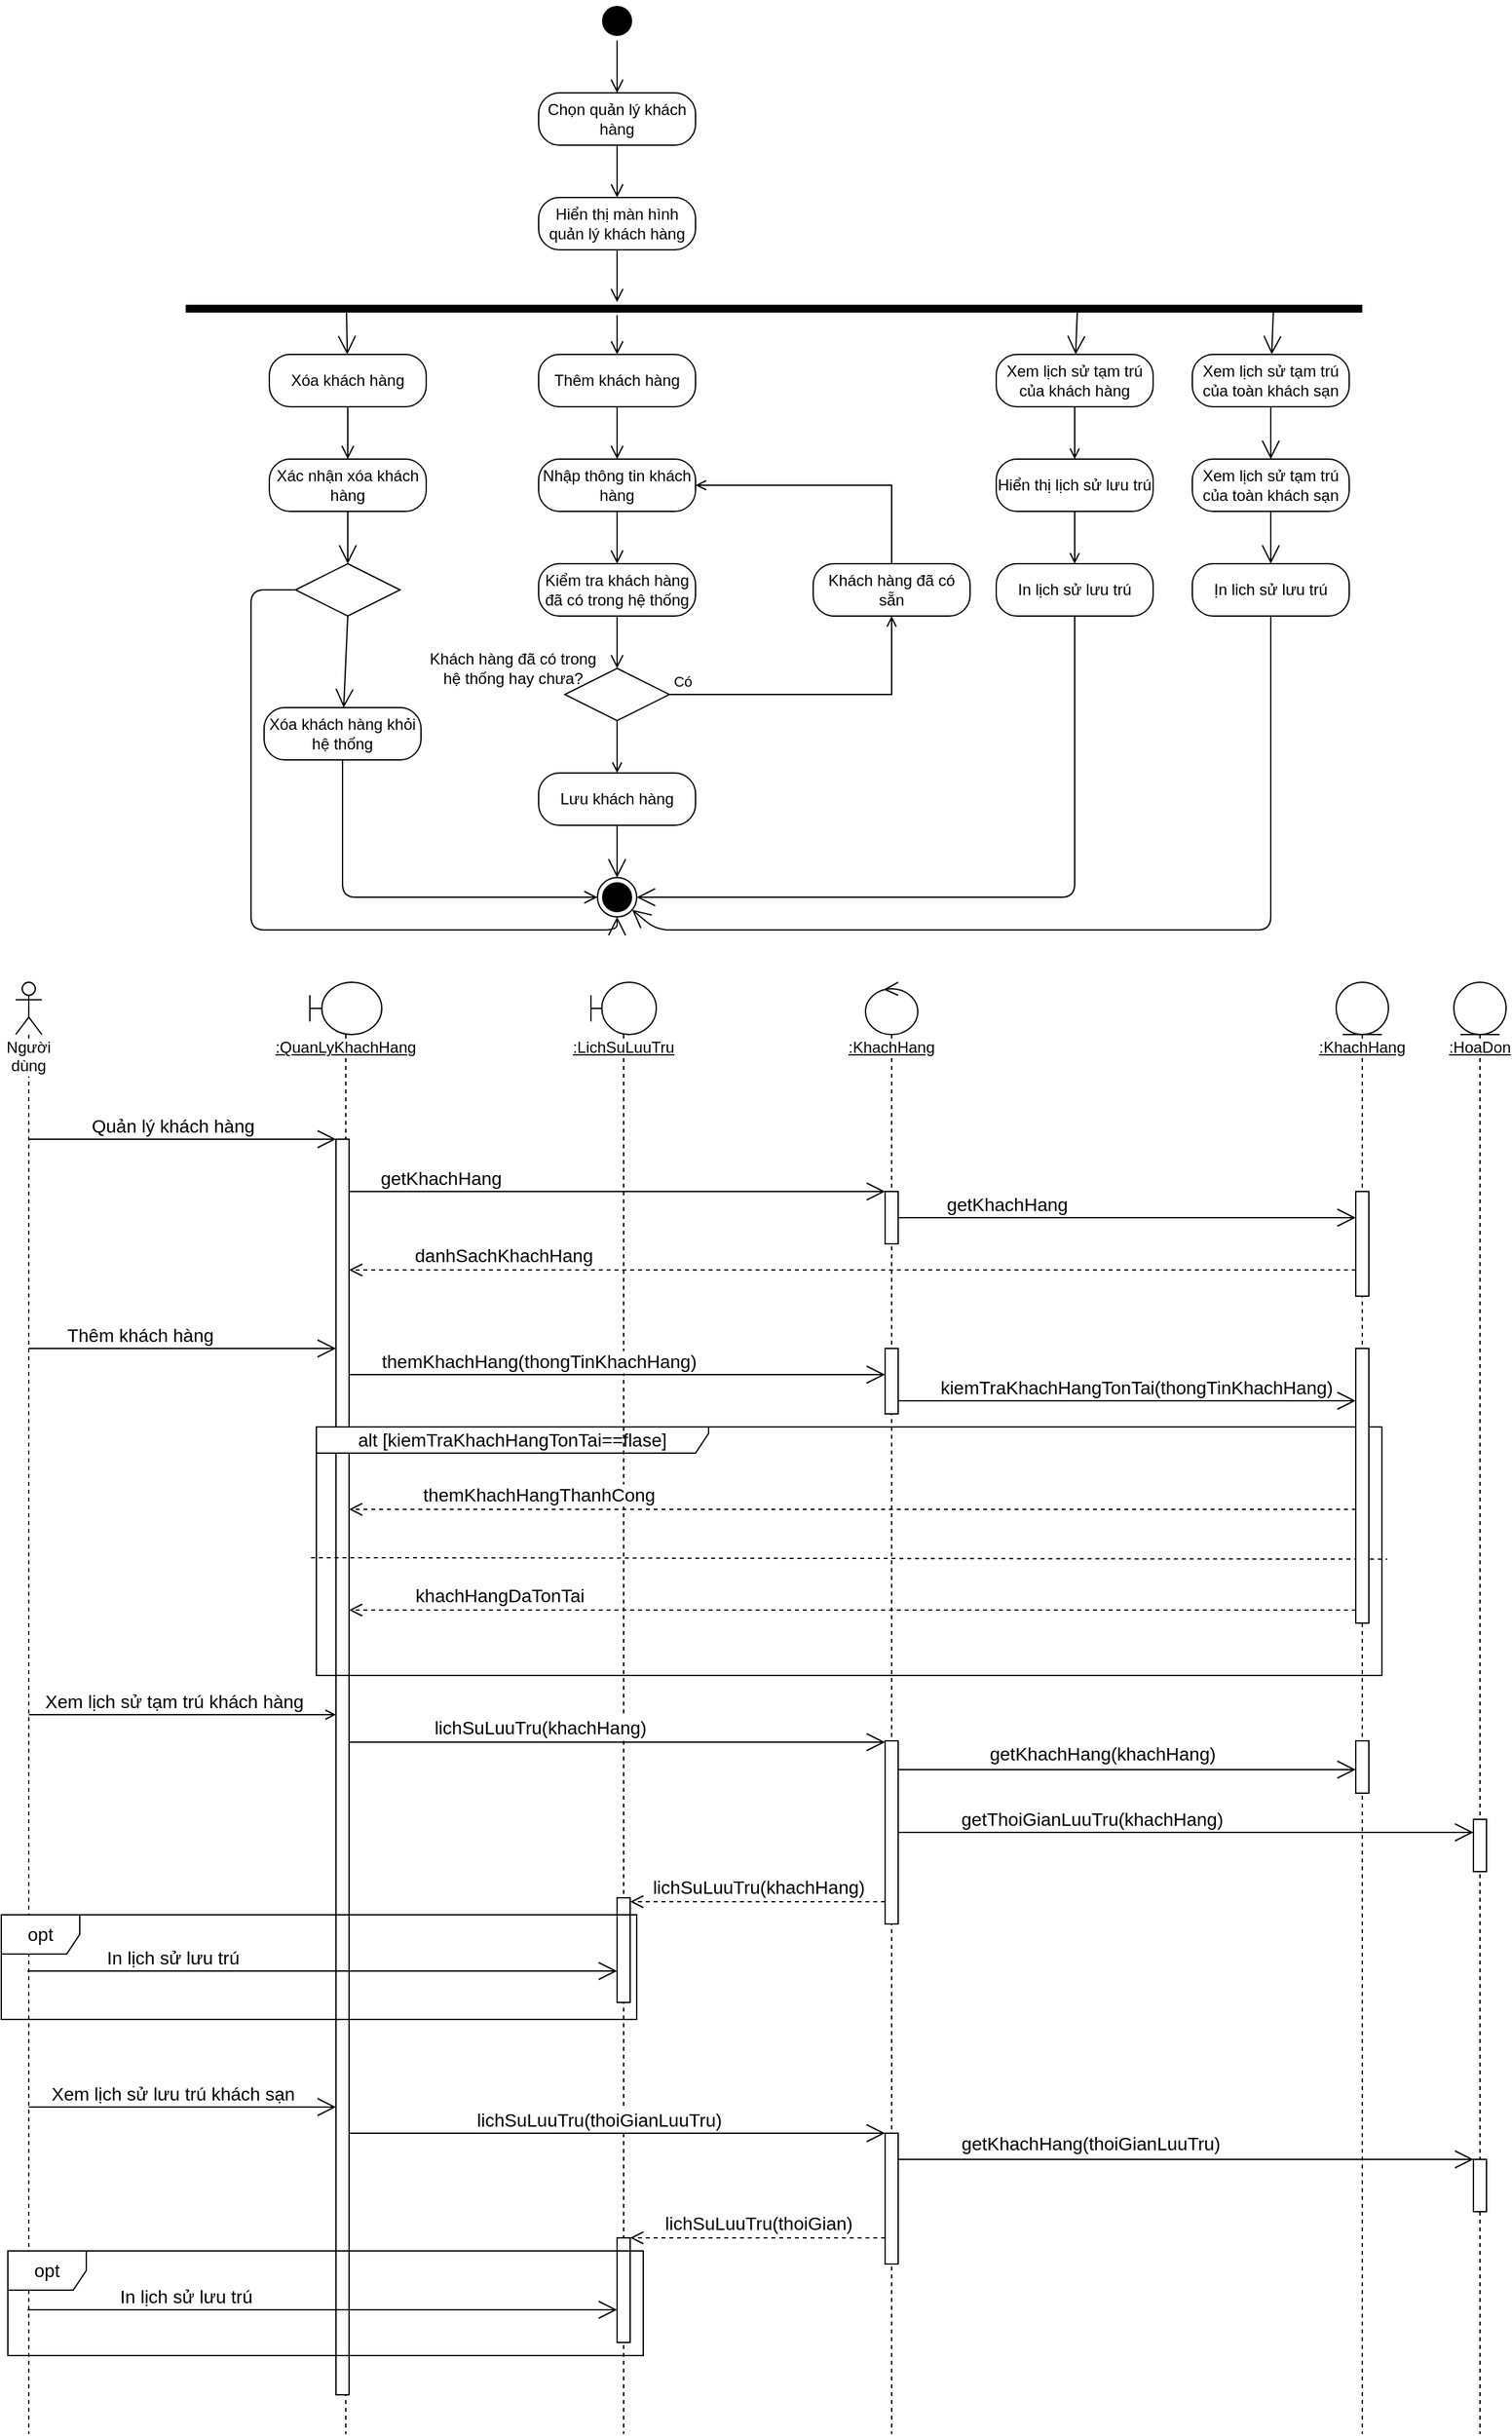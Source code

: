 <mxfile version="13.9.9" type="device"><diagram id="8TcdJ06bL4BQySNWVRu1" name="Page-1"><mxGraphModel dx="2173" dy="1994" grid="1" gridSize="10" guides="1" tooltips="1" connect="1" arrows="1" fold="1" page="1" pageScale="1" pageWidth="850" pageHeight="1100" math="0" shadow="0"><root><mxCell id="0"/><mxCell id="1" parent="0"/><mxCell id="poIl2KHi6eJKHSj6FBA4-1" value="Chọn quản lý khách hàng" style="rounded=1;whiteSpace=wrap;html=1;arcSize=40;fontColor=#000000;fillColor=#FFFFFF;" parent="1" vertex="1"><mxGeometry x="390" y="40" width="120" height="40" as="geometry"/></mxCell><mxCell id="poIl2KHi6eJKHSj6FBA4-2" value="" style="edgeStyle=orthogonalEdgeStyle;html=1;verticalAlign=bottom;endArrow=open;endSize=8;" parent="1" source="poIl2KHi6eJKHSj6FBA4-1" target="poIl2KHi6eJKHSj6FBA4-3" edge="1"><mxGeometry relative="1" as="geometry"><mxPoint x="450" y="140" as="targetPoint"/></mxGeometry></mxCell><mxCell id="poIl2KHi6eJKHSj6FBA4-3" value="Hiển thị màn hình quản lý khách hàng" style="rounded=1;whiteSpace=wrap;html=1;arcSize=40;fontColor=#000000;fillColor=#FFFFFF;" parent="1" vertex="1"><mxGeometry x="390" y="120" width="120" height="40" as="geometry"/></mxCell><mxCell id="poIl2KHi6eJKHSj6FBA4-4" value="" style="edgeStyle=orthogonalEdgeStyle;html=1;verticalAlign=bottom;endArrow=open;endSize=8;" parent="1" source="poIl2KHi6eJKHSj6FBA4-3" target="poIl2KHi6eJKHSj6FBA4-9" edge="1"><mxGeometry relative="1" as="geometry"><mxPoint x="450" y="210" as="targetPoint"/><Array as="points"><mxPoint x="450" y="190"/><mxPoint x="450" y="190"/></Array></mxGeometry></mxCell><mxCell id="poIl2KHi6eJKHSj6FBA4-5" value="Nhập thông tin khách hàng" style="rounded=1;whiteSpace=wrap;html=1;arcSize=40;fontColor=#000000;fillColor=#FFFFFF;" parent="1" vertex="1"><mxGeometry x="390" y="320" width="120" height="40" as="geometry"/></mxCell><mxCell id="poIl2KHi6eJKHSj6FBA4-6" value="" style="edgeStyle=orthogonalEdgeStyle;html=1;verticalAlign=bottom;endArrow=open;endSize=8;" parent="1" source="poIl2KHi6eJKHSj6FBA4-5" target="poIl2KHi6eJKHSj6FBA4-7" edge="1"><mxGeometry relative="1" as="geometry"><mxPoint x="450" y="460" as="targetPoint"/></mxGeometry></mxCell><mxCell id="poIl2KHi6eJKHSj6FBA4-7" value="Kiểm tra khách hàng đã có trong hệ thống" style="rounded=1;whiteSpace=wrap;html=1;arcSize=40;fontColor=#000000;fillColor=#FFFFFF;" parent="1" vertex="1"><mxGeometry x="390" y="400" width="120" height="40" as="geometry"/></mxCell><mxCell id="poIl2KHi6eJKHSj6FBA4-8" value="" style="edgeStyle=orthogonalEdgeStyle;html=1;verticalAlign=bottom;endArrow=open;endSize=8;entryX=0.5;entryY=0;entryDx=0;entryDy=0;" parent="1" source="poIl2KHi6eJKHSj6FBA4-7" target="poIl2KHi6eJKHSj6FBA4-15" edge="1"><mxGeometry relative="1" as="geometry"><mxPoint x="450" y="500" as="targetPoint"/></mxGeometry></mxCell><mxCell id="poIl2KHi6eJKHSj6FBA4-9" value="" style="shape=line;html=1;strokeWidth=6;" parent="1" vertex="1"><mxGeometry x="120" y="200" width="900" height="10" as="geometry"/></mxCell><mxCell id="poIl2KHi6eJKHSj6FBA4-10" value="" style="edgeStyle=orthogonalEdgeStyle;html=1;verticalAlign=bottom;endArrow=open;endSize=8;" parent="1" source="poIl2KHi6eJKHSj6FBA4-9" edge="1"><mxGeometry relative="1" as="geometry"><mxPoint x="450" y="240" as="targetPoint"/><Array as="points"><mxPoint x="450" y="210"/><mxPoint x="450" y="210"/></Array></mxGeometry></mxCell><mxCell id="poIl2KHi6eJKHSj6FBA4-13" value="Thêm khách hàng" style="rounded=1;whiteSpace=wrap;html=1;arcSize=40;fontColor=#000000;fillColor=#FFFFFF;" parent="1" vertex="1"><mxGeometry x="390" y="240" width="120" height="40" as="geometry"/></mxCell><mxCell id="poIl2KHi6eJKHSj6FBA4-14" value="" style="edgeStyle=orthogonalEdgeStyle;html=1;verticalAlign=bottom;endArrow=open;endSize=8;" parent="1" source="poIl2KHi6eJKHSj6FBA4-13" target="poIl2KHi6eJKHSj6FBA4-5" edge="1"><mxGeometry relative="1" as="geometry"><mxPoint x="450" y="340" as="targetPoint"/></mxGeometry></mxCell><mxCell id="poIl2KHi6eJKHSj6FBA4-17" style="edgeStyle=orthogonalEdgeStyle;rounded=0;orthogonalLoop=1;jettySize=auto;html=1;entryX=0.5;entryY=1;entryDx=0;entryDy=0;endArrow=open;endFill=0;" parent="1" source="poIl2KHi6eJKHSj6FBA4-15" target="poIl2KHi6eJKHSj6FBA4-18" edge="1"><mxGeometry relative="1" as="geometry"><mxPoint x="710" y="420" as="targetPoint"/><Array as="points"><mxPoint x="660" y="500"/></Array></mxGeometry></mxCell><mxCell id="poIl2KHi6eJKHSj6FBA4-22" value="Có" style="edgeLabel;html=1;align=center;verticalAlign=middle;resizable=0;points=[];rotation=0;" parent="poIl2KHi6eJKHSj6FBA4-17" vertex="1" connectable="0"><mxGeometry x="-0.765" y="-3" relative="1" as="geometry"><mxPoint x="-17" y="-13" as="offset"/></mxGeometry></mxCell><mxCell id="poIl2KHi6eJKHSj6FBA4-15" value="" style="rhombus;whiteSpace=wrap;html=1;" parent="1" vertex="1"><mxGeometry x="410" y="480" width="80" height="40" as="geometry"/></mxCell><mxCell id="poIl2KHi6eJKHSj6FBA4-16" value="Khách hàng đã có trong&lt;br&gt;hệ thống hay chưa?" style="text;html=1;align=center;verticalAlign=middle;resizable=0;points=[];autosize=1;" parent="1" vertex="1"><mxGeometry x="300" y="465" width="140" height="30" as="geometry"/></mxCell><mxCell id="poIl2KHi6eJKHSj6FBA4-19" style="edgeStyle=orthogonalEdgeStyle;rounded=0;orthogonalLoop=1;jettySize=auto;html=1;entryX=1;entryY=0.5;entryDx=0;entryDy=0;endArrow=open;endFill=0;" parent="1" source="poIl2KHi6eJKHSj6FBA4-18" target="poIl2KHi6eJKHSj6FBA4-5" edge="1"><mxGeometry relative="1" as="geometry"><Array as="points"><mxPoint x="660" y="340"/></Array></mxGeometry></mxCell><mxCell id="poIl2KHi6eJKHSj6FBA4-18" value="Khách hàng đã có sẵn" style="rounded=1;whiteSpace=wrap;html=1;arcSize=40;fontColor=#000000;fillColor=#FFFFFF;" parent="1" vertex="1"><mxGeometry x="600" y="400" width="120" height="40" as="geometry"/></mxCell><mxCell id="poIl2KHi6eJKHSj6FBA4-20" style="edgeStyle=orthogonalEdgeStyle;rounded=0;orthogonalLoop=1;jettySize=auto;html=1;exitX=0.5;exitY=1;exitDx=0;exitDy=0;" parent="1" source="poIl2KHi6eJKHSj6FBA4-18" target="poIl2KHi6eJKHSj6FBA4-18" edge="1"><mxGeometry relative="1" as="geometry"/></mxCell><mxCell id="poIl2KHi6eJKHSj6FBA4-21" value="Lưu khách hàng" style="rounded=1;whiteSpace=wrap;html=1;arcSize=40;fontColor=#000000;fillColor=#FFFFFF;" parent="1" vertex="1"><mxGeometry x="390" y="560" width="120" height="40" as="geometry"/></mxCell><mxCell id="poIl2KHi6eJKHSj6FBA4-23" value="" style="endArrow=open;html=1;exitX=0.5;exitY=1;exitDx=0;exitDy=0;entryX=0.5;entryY=0;entryDx=0;entryDy=0;endFill=0;" parent="1" source="poIl2KHi6eJKHSj6FBA4-15" target="poIl2KHi6eJKHSj6FBA4-21" edge="1"><mxGeometry width="50" height="50" relative="1" as="geometry"><mxPoint x="760" y="610" as="sourcePoint"/><mxPoint x="810" y="560" as="targetPoint"/></mxGeometry></mxCell><mxCell id="poIl2KHi6eJKHSj6FBA4-24" value="" style="ellipse;html=1;shape=endState;fillColor=#000000;" parent="1" vertex="1"><mxGeometry x="435" y="640" width="30" height="30" as="geometry"/></mxCell><mxCell id="poIl2KHi6eJKHSj6FBA4-25" value="" style="endArrow=open;endFill=1;endSize=12;html=1;exitX=0.5;exitY=1;exitDx=0;exitDy=0;" parent="1" source="poIl2KHi6eJKHSj6FBA4-21" target="poIl2KHi6eJKHSj6FBA4-24" edge="1"><mxGeometry width="160" relative="1" as="geometry"><mxPoint x="550" y="710" as="sourcePoint"/><mxPoint x="710" y="710" as="targetPoint"/></mxGeometry></mxCell><mxCell id="poIl2KHi6eJKHSj6FBA4-26" value="Xóa khách hàng" style="rounded=1;whiteSpace=wrap;html=1;arcSize=40;fontColor=#000000;fillColor=#FFFFFF;" parent="1" vertex="1"><mxGeometry x="184" y="240" width="120" height="40" as="geometry"/></mxCell><mxCell id="poIl2KHi6eJKHSj6FBA4-27" value="" style="edgeStyle=orthogonalEdgeStyle;html=1;verticalAlign=bottom;endArrow=open;endSize=8;" parent="1" source="poIl2KHi6eJKHSj6FBA4-26" edge="1"><mxGeometry relative="1" as="geometry"><mxPoint x="244" y="320" as="targetPoint"/></mxGeometry></mxCell><mxCell id="poIl2KHi6eJKHSj6FBA4-28" value="" style="endArrow=open;endFill=1;endSize=12;html=1;" parent="1" target="poIl2KHi6eJKHSj6FBA4-26" edge="1"><mxGeometry width="160" relative="1" as="geometry"><mxPoint x="243" y="206" as="sourcePoint"/><mxPoint x="330" y="450" as="targetPoint"/></mxGeometry></mxCell><mxCell id="poIl2KHi6eJKHSj6FBA4-29" value="Xác nhận xóa khách hàng" style="rounded=1;whiteSpace=wrap;html=1;arcSize=40;fontColor=#000000;fillColor=#FFFFFF;" parent="1" vertex="1"><mxGeometry x="184" y="320" width="120" height="40" as="geometry"/></mxCell><mxCell id="poIl2KHi6eJKHSj6FBA4-30" value="" style="endArrow=open;endFill=1;endSize=12;html=1;exitX=0.5;exitY=1;exitDx=0;exitDy=0;entryX=0.5;entryY=0;entryDx=0;entryDy=0;" parent="1" source="poIl2KHi6eJKHSj6FBA4-29" target="poIl2KHi6eJKHSj6FBA4-31" edge="1"><mxGeometry width="160" relative="1" as="geometry"><mxPoint x="210" y="500" as="sourcePoint"/><mxPoint x="244" y="400" as="targetPoint"/></mxGeometry></mxCell><mxCell id="poIl2KHi6eJKHSj6FBA4-31" value="" style="rhombus;whiteSpace=wrap;html=1;" parent="1" vertex="1"><mxGeometry x="204" y="400" width="80" height="40" as="geometry"/></mxCell><mxCell id="poIl2KHi6eJKHSj6FBA4-32" value="" style="endArrow=open;endFill=1;endSize=12;html=1;exitX=0;exitY=0.5;exitDx=0;exitDy=0;entryX=0.5;entryY=1;entryDx=0;entryDy=0;" parent="1" source="poIl2KHi6eJKHSj6FBA4-31" target="poIl2KHi6eJKHSj6FBA4-24" edge="1"><mxGeometry width="160" relative="1" as="geometry"><mxPoint x="80" y="520" as="sourcePoint"/><mxPoint x="50" y="540" as="targetPoint"/><Array as="points"><mxPoint x="170" y="420"/><mxPoint x="170" y="680"/><mxPoint x="450" y="680"/></Array></mxGeometry></mxCell><mxCell id="poIl2KHi6eJKHSj6FBA4-33" value="Xóa khách hàng khỏi hệ thống" style="rounded=1;whiteSpace=wrap;html=1;arcSize=40;fontColor=#000000;fillColor=#FFFFFF;" parent="1" vertex="1"><mxGeometry x="180" y="510" width="120" height="40" as="geometry"/></mxCell><mxCell id="poIl2KHi6eJKHSj6FBA4-34" value="" style="edgeStyle=orthogonalEdgeStyle;html=1;verticalAlign=bottom;endArrow=open;endSize=8;" parent="1" source="poIl2KHi6eJKHSj6FBA4-33" target="poIl2KHi6eJKHSj6FBA4-24" edge="1"><mxGeometry relative="1" as="geometry"><mxPoint x="170" y="610" as="targetPoint"/><Array as="points"><mxPoint x="240" y="655"/></Array></mxGeometry></mxCell><mxCell id="poIl2KHi6eJKHSj6FBA4-35" value="" style="endArrow=open;endFill=1;endSize=12;html=1;exitX=0.5;exitY=1;exitDx=0;exitDy=0;" parent="1" source="poIl2KHi6eJKHSj6FBA4-31" target="poIl2KHi6eJKHSj6FBA4-33" edge="1"><mxGeometry width="160" relative="1" as="geometry"><mxPoint x="320" y="460" as="sourcePoint"/><mxPoint x="480" y="460" as="targetPoint"/></mxGeometry></mxCell><mxCell id="poIl2KHi6eJKHSj6FBA4-36" value="" style="endArrow=open;endFill=1;endSize=12;html=1;" parent="1" target="poIl2KHi6eJKHSj6FBA4-37" edge="1"><mxGeometry width="160" relative="1" as="geometry"><mxPoint x="802" y="207" as="sourcePoint"/><mxPoint x="817" y="240" as="targetPoint"/></mxGeometry></mxCell><mxCell id="poIl2KHi6eJKHSj6FBA4-39" style="edgeStyle=orthogonalEdgeStyle;rounded=0;orthogonalLoop=1;jettySize=auto;html=1;exitX=0.5;exitY=1;exitDx=0;exitDy=0;endArrow=open;endFill=0;" parent="1" source="poIl2KHi6eJKHSj6FBA4-37" target="poIl2KHi6eJKHSj6FBA4-38" edge="1"><mxGeometry relative="1" as="geometry"><mxPoint x="800" y="322.5" as="targetPoint"/></mxGeometry></mxCell><mxCell id="poIl2KHi6eJKHSj6FBA4-37" value="Xem lịch sử tạm trú của khách hàng" style="rounded=1;whiteSpace=wrap;html=1;arcSize=40;fontColor=#000000;fillColor=#FFFFFF;" parent="1" vertex="1"><mxGeometry x="740" y="240" width="120" height="40" as="geometry"/></mxCell><mxCell id="poIl2KHi6eJKHSj6FBA4-43" style="edgeStyle=orthogonalEdgeStyle;rounded=0;orthogonalLoop=1;jettySize=auto;html=1;endArrow=open;endFill=0;" parent="1" source="poIl2KHi6eJKHSj6FBA4-38" target="poIl2KHi6eJKHSj6FBA4-41" edge="1"><mxGeometry relative="1" as="geometry"/></mxCell><mxCell id="poIl2KHi6eJKHSj6FBA4-38" value="Hiển thị lịch sử lưu trú" style="rounded=1;whiteSpace=wrap;html=1;arcSize=40;fontColor=#000000;fillColor=#FFFFFF;" parent="1" vertex="1"><mxGeometry x="740" y="320" width="120" height="40" as="geometry"/></mxCell><mxCell id="poIl2KHi6eJKHSj6FBA4-41" value="In lịch sử lưu trú" style="rounded=1;whiteSpace=wrap;html=1;arcSize=40;fontColor=#000000;fillColor=#FFFFFF;" parent="1" vertex="1"><mxGeometry x="740" y="400" width="120" height="40" as="geometry"/></mxCell><mxCell id="poIl2KHi6eJKHSj6FBA4-44" value="" style="endArrow=open;endFill=1;endSize=12;html=1;exitX=0.5;exitY=1;exitDx=0;exitDy=0;" parent="1" source="poIl2KHi6eJKHSj6FBA4-41" target="poIl2KHi6eJKHSj6FBA4-24" edge="1"><mxGeometry width="160" relative="1" as="geometry"><mxPoint x="840" y="550" as="sourcePoint"/><mxPoint x="1000" y="550" as="targetPoint"/><Array as="points"><mxPoint x="800" y="655"/></Array></mxGeometry></mxCell><mxCell id="poIl2KHi6eJKHSj6FBA4-45" value="Xem lịch sử tạm trú của toàn khách sạn" style="rounded=1;whiteSpace=wrap;html=1;arcSize=40;fontColor=#000000;fillColor=#FFFFFF;" parent="1" vertex="1"><mxGeometry x="890" y="240" width="120" height="40" as="geometry"/></mxCell><mxCell id="poIl2KHi6eJKHSj6FBA4-46" value="" style="endArrow=open;endFill=1;endSize=12;html=1;" parent="1" target="poIl2KHi6eJKHSj6FBA4-45" edge="1"><mxGeometry width="160" relative="1" as="geometry"><mxPoint x="952" y="206" as="sourcePoint"/><mxPoint x="1090" y="410" as="targetPoint"/></mxGeometry></mxCell><mxCell id="poIl2KHi6eJKHSj6FBA4-47" value="Xem lịch sử tạm trú của toàn khách sạn" style="rounded=1;whiteSpace=wrap;html=1;arcSize=40;fontColor=#000000;fillColor=#FFFFFF;" parent="1" vertex="1"><mxGeometry x="890" y="320" width="120" height="40" as="geometry"/></mxCell><mxCell id="poIl2KHi6eJKHSj6FBA4-48" value="" style="endArrow=open;endFill=1;endSize=12;html=1;" parent="1" source="poIl2KHi6eJKHSj6FBA4-45" target="poIl2KHi6eJKHSj6FBA4-47" edge="1"><mxGeometry width="160" relative="1" as="geometry"><mxPoint x="910" y="440" as="sourcePoint"/><mxPoint x="1070" y="440" as="targetPoint"/></mxGeometry></mxCell><mxCell id="poIl2KHi6eJKHSj6FBA4-49" value="" style="endArrow=open;endFill=1;endSize=12;html=1;" parent="1" source="poIl2KHi6eJKHSj6FBA4-47" target="poIl2KHi6eJKHSj6FBA4-50" edge="1"><mxGeometry width="160" relative="1" as="geometry"><mxPoint x="970" y="510" as="sourcePoint"/><mxPoint x="950" y="400" as="targetPoint"/></mxGeometry></mxCell><mxCell id="poIl2KHi6eJKHSj6FBA4-50" value="Ịn lich sử lưu trú" style="rounded=1;whiteSpace=wrap;html=1;arcSize=40;fontColor=#000000;fillColor=#FFFFFF;" parent="1" vertex="1"><mxGeometry x="890" y="400" width="120" height="40" as="geometry"/></mxCell><mxCell id="poIl2KHi6eJKHSj6FBA4-51" value="" style="endArrow=open;endFill=1;endSize=12;html=1;" parent="1" source="poIl2KHi6eJKHSj6FBA4-50" target="poIl2KHi6eJKHSj6FBA4-24" edge="1"><mxGeometry width="160" relative="1" as="geometry"><mxPoint x="960" y="580" as="sourcePoint"/><mxPoint x="1120" y="580" as="targetPoint"/><Array as="points"><mxPoint x="950" y="680"/><mxPoint x="480" y="680"/></Array></mxGeometry></mxCell><mxCell id="poIl2KHi6eJKHSj6FBA4-56" value="" style="ellipse;html=1;shape=startState;fillColor=#000000;" parent="1" vertex="1"><mxGeometry x="435" y="-30" width="30" height="30" as="geometry"/></mxCell><mxCell id="poIl2KHi6eJKHSj6FBA4-57" value="" style="edgeStyle=orthogonalEdgeStyle;html=1;verticalAlign=bottom;endArrow=open;endSize=8;" parent="1" source="poIl2KHi6eJKHSj6FBA4-56" target="poIl2KHi6eJKHSj6FBA4-1" edge="1"><mxGeometry relative="1" as="geometry"><mxPoint x="455" y="20" as="targetPoint"/></mxGeometry></mxCell><mxCell id="poIl2KHi6eJKHSj6FBA4-58" value="Người dùng" style="shape=umlLifeline;participant=umlActor;perimeter=lifelinePerimeter;whiteSpace=wrap;html=1;container=1;collapsible=0;recursiveResize=0;verticalAlign=top;spacingTop=36;outlineConnect=0;strokeColor=#000000;fillColor=#FFFFFF;labelBackgroundColor=#ffffff;size=40;" parent="1" vertex="1"><mxGeometry x="-10" y="720" width="20" height="1110" as="geometry"/></mxCell><mxCell id="poIl2KHi6eJKHSj6FBA4-59" value=":QuanLyKhachHang" style="shape=umlLifeline;participant=umlBoundary;perimeter=lifelinePerimeter;whiteSpace=wrap;html=1;container=1;collapsible=0;recursiveResize=0;verticalAlign=top;spacingTop=36;outlineConnect=0;labelBackgroundColor=#ffffff;strokeColor=#000000;fillColor=#FFFFFF;fontStyle=4" parent="1" vertex="1"><mxGeometry x="215" y="720" width="55" height="1110" as="geometry"/></mxCell><mxCell id="poIl2KHi6eJKHSj6FBA4-65" value="" style="html=1;points=[];perimeter=orthogonalPerimeter;labelBackgroundColor=#ffffff;strokeColor=#000000;fillColor=#FFFFFF;" parent="poIl2KHi6eJKHSj6FBA4-59" vertex="1"><mxGeometry x="20" y="120" width="10" height="960" as="geometry"/></mxCell><mxCell id="poIl2KHi6eJKHSj6FBA4-84" value="alt [kiemTraKhachHangTonTai==flase]" style="shape=umlFrame;whiteSpace=wrap;html=1;labelBackgroundColor=#ffffff;strokeColor=#000000;fillColor=#FFFFFF;fontSize=14;width=300;height=20;" parent="poIl2KHi6eJKHSj6FBA4-59" vertex="1"><mxGeometry x="5" y="340" width="815" height="190" as="geometry"/></mxCell><mxCell id="poIl2KHi6eJKHSj6FBA4-85" value="" style="endArrow=none;dashed=1;html=1;strokeColor=#000000;fontSize=14;exitX=-0.005;exitY=0.526;exitDx=0;exitDy=0;exitPerimeter=0;entryX=1.005;entryY=0.532;entryDx=0;entryDy=0;entryPerimeter=0;" parent="poIl2KHi6eJKHSj6FBA4-59" source="poIl2KHi6eJKHSj6FBA4-84" target="poIl2KHi6eJKHSj6FBA4-84" edge="1"><mxGeometry width="50" height="50" relative="1" as="geometry"><mxPoint x="-35" y="670" as="sourcePoint"/><mxPoint x="15" y="620" as="targetPoint"/></mxGeometry></mxCell><mxCell id="poIl2KHi6eJKHSj6FBA4-60" value=":LichSuLuuTru" style="shape=umlLifeline;participant=umlBoundary;perimeter=lifelinePerimeter;whiteSpace=wrap;html=1;container=1;collapsible=0;recursiveResize=0;verticalAlign=top;spacingTop=36;outlineConnect=0;labelBackgroundColor=#ffffff;strokeColor=#000000;fillColor=#FFFFFF;fontStyle=4" parent="1" vertex="1"><mxGeometry x="430" y="720" width="50" height="1110" as="geometry"/></mxCell><mxCell id="poIl2KHi6eJKHSj6FBA4-64" value="" style="html=1;points=[];perimeter=orthogonalPerimeter;labelBackgroundColor=#ffffff;strokeColor=#000000;fillColor=#FFFFFF;" parent="poIl2KHi6eJKHSj6FBA4-60" vertex="1"><mxGeometry x="20" y="700" width="10" height="80" as="geometry"/></mxCell><mxCell id="poIl2KHi6eJKHSj6FBA4-100" value="" style="html=1;points=[];perimeter=orthogonalPerimeter;labelBackgroundColor=#ffffff;strokeColor=#000000;fillColor=#FFFFFF;fontSize=14;" parent="poIl2KHi6eJKHSj6FBA4-60" vertex="1"><mxGeometry x="20" y="960" width="10" height="80" as="geometry"/></mxCell><mxCell id="poIl2KHi6eJKHSj6FBA4-105" value="" style="endArrow=open;endFill=1;endSize=12;html=1;strokeColor=#000000;fontSize=14;" parent="poIl2KHi6eJKHSj6FBA4-60" target="poIl2KHi6eJKHSj6FBA4-107" edge="1"><mxGeometry width="160" relative="1" as="geometry"><mxPoint x="-185" y="880" as="sourcePoint"/><mxPoint x="200" y="880" as="targetPoint"/></mxGeometry></mxCell><mxCell id="poIl2KHi6eJKHSj6FBA4-106" value="lichSuLuuTru(thoiGianLuuTru)" style="edgeLabel;html=1;align=center;verticalAlign=middle;resizable=0;points=[];fontSize=14;" parent="poIl2KHi6eJKHSj6FBA4-105" vertex="1" connectable="0"><mxGeometry x="-0.144" y="-4" relative="1" as="geometry"><mxPoint x="15" y="-14" as="offset"/></mxGeometry></mxCell><mxCell id="poIl2KHi6eJKHSj6FBA4-61" value="&lt;u&gt;:KhachHang&lt;/u&gt;" style="shape=umlLifeline;participant=umlControl;perimeter=lifelinePerimeter;whiteSpace=wrap;html=1;container=1;collapsible=0;recursiveResize=0;verticalAlign=top;spacingTop=36;outlineConnect=0;labelBackgroundColor=#ffffff;strokeColor=#000000;fillColor=#FFFFFF;" parent="1" vertex="1"><mxGeometry x="640" y="720" width="40" height="1110" as="geometry"/></mxCell><mxCell id="poIl2KHi6eJKHSj6FBA4-68" value="" style="html=1;points=[];perimeter=orthogonalPerimeter;labelBackgroundColor=#ffffff;strokeColor=#000000;fillColor=#FFFFFF;" parent="poIl2KHi6eJKHSj6FBA4-61" vertex="1"><mxGeometry x="15" y="160" width="10" height="40" as="geometry"/></mxCell><mxCell id="poIl2KHi6eJKHSj6FBA4-77" value="" style="html=1;points=[];perimeter=orthogonalPerimeter;labelBackgroundColor=#ffffff;strokeColor=#000000;fillColor=#FFFFFF;" parent="poIl2KHi6eJKHSj6FBA4-61" vertex="1"><mxGeometry x="15" y="280" width="10" height="50" as="geometry"/></mxCell><mxCell id="poIl2KHi6eJKHSj6FBA4-89" value="" style="html=1;points=[];perimeter=orthogonalPerimeter;labelBackgroundColor=#ffffff;strokeColor=#000000;fillColor=#FFFFFF;fontSize=14;" parent="poIl2KHi6eJKHSj6FBA4-61" vertex="1"><mxGeometry x="15" y="580" width="10" height="140" as="geometry"/></mxCell><mxCell id="poIl2KHi6eJKHSj6FBA4-107" value="" style="html=1;points=[];perimeter=orthogonalPerimeter;labelBackgroundColor=#ffffff;strokeColor=#000000;fillColor=#FFFFFF;fontSize=14;" parent="poIl2KHi6eJKHSj6FBA4-61" vertex="1"><mxGeometry x="15" y="880" width="10" height="100" as="geometry"/></mxCell><mxCell id="poIl2KHi6eJKHSj6FBA4-62" value=":KhachHang" style="shape=umlLifeline;participant=umlEntity;perimeter=lifelinePerimeter;whiteSpace=wrap;html=1;container=1;collapsible=0;recursiveResize=0;verticalAlign=top;spacingTop=36;outlineConnect=0;labelBackgroundColor=#ffffff;strokeColor=#000000;fillColor=#FFFFFF;fontStyle=4" parent="1" vertex="1"><mxGeometry x="1000" y="720" width="40" height="1110" as="geometry"/></mxCell><mxCell id="poIl2KHi6eJKHSj6FBA4-69" value="" style="html=1;points=[];perimeter=orthogonalPerimeter;labelBackgroundColor=#ffffff;strokeColor=#000000;fillColor=#FFFFFF;" parent="poIl2KHi6eJKHSj6FBA4-62" vertex="1"><mxGeometry x="15" y="160" width="10" height="80" as="geometry"/></mxCell><mxCell id="poIl2KHi6eJKHSj6FBA4-80" value="" style="html=1;points=[];perimeter=orthogonalPerimeter;labelBackgroundColor=#ffffff;strokeColor=#000000;fillColor=#FFFFFF;" parent="poIl2KHi6eJKHSj6FBA4-62" vertex="1"><mxGeometry x="15" y="280" width="10" height="210" as="geometry"/></mxCell><mxCell id="poIl2KHi6eJKHSj6FBA4-92" value="" style="html=1;points=[];perimeter=orthogonalPerimeter;labelBackgroundColor=#ffffff;strokeColor=#000000;fillColor=#FFFFFF;fontSize=14;" parent="poIl2KHi6eJKHSj6FBA4-62" vertex="1"><mxGeometry x="15" y="580" width="10" height="40" as="geometry"/></mxCell><mxCell id="poIl2KHi6eJKHSj6FBA4-63" value=":HoaDon" style="shape=umlLifeline;participant=umlEntity;perimeter=lifelinePerimeter;whiteSpace=wrap;html=1;container=1;collapsible=0;recursiveResize=0;verticalAlign=top;spacingTop=36;outlineConnect=0;labelBackgroundColor=#ffffff;strokeColor=#000000;fillColor=#FFFFFF;fontStyle=4" parent="1" vertex="1"><mxGeometry x="1090" y="720" width="40" height="1110" as="geometry"/></mxCell><mxCell id="poIl2KHi6eJKHSj6FBA4-95" value="" style="html=1;points=[];perimeter=orthogonalPerimeter;labelBackgroundColor=#ffffff;strokeColor=#000000;fillColor=#FFFFFF;fontSize=14;" parent="poIl2KHi6eJKHSj6FBA4-63" vertex="1"><mxGeometry x="15" y="640" width="10" height="40" as="geometry"/></mxCell><mxCell id="poIl2KHi6eJKHSj6FBA4-111" value="" style="html=1;points=[];perimeter=orthogonalPerimeter;labelBackgroundColor=#ffffff;strokeColor=#000000;fillColor=#FFFFFF;fontSize=14;" parent="poIl2KHi6eJKHSj6FBA4-63" vertex="1"><mxGeometry x="15" y="900" width="10" height="40" as="geometry"/></mxCell><mxCell id="poIl2KHi6eJKHSj6FBA4-66" value="Quản lý khách hàng" style="endArrow=open;endFill=1;endSize=12;html=1;strokeColor=#000000;fontSize=14;" parent="1" source="poIl2KHi6eJKHSj6FBA4-58" target="poIl2KHi6eJKHSj6FBA4-65" edge="1"><mxGeometry x="-0.074" y="10" width="160" relative="1" as="geometry"><mxPoint x="90" y="870" as="sourcePoint"/><mxPoint x="220" y="870" as="targetPoint"/><Array as="points"><mxPoint x="190" y="840"/></Array><mxPoint x="1" as="offset"/></mxGeometry></mxCell><mxCell id="poIl2KHi6eJKHSj6FBA4-67" value="" style="endArrow=open;endFill=1;endSize=12;html=1;strokeColor=#000000;" parent="1" source="poIl2KHi6eJKHSj6FBA4-65" target="poIl2KHi6eJKHSj6FBA4-68" edge="1"><mxGeometry width="160" relative="1" as="geometry"><mxPoint x="280" y="890" as="sourcePoint"/><mxPoint x="620" y="890" as="targetPoint"/><Array as="points"><mxPoint x="550" y="880"/></Array></mxGeometry></mxCell><mxCell id="poIl2KHi6eJKHSj6FBA4-71" value="getKhachHang" style="edgeLabel;html=1;align=center;verticalAlign=middle;resizable=0;points=[];fontSize=14;" parent="poIl2KHi6eJKHSj6FBA4-67" vertex="1" connectable="0"><mxGeometry x="-0.658" y="3" relative="1" as="geometry"><mxPoint y="-7" as="offset"/></mxGeometry></mxCell><mxCell id="poIl2KHi6eJKHSj6FBA4-70" value="" style="endArrow=open;endFill=1;endSize=12;html=1;strokeColor=#000000;" parent="1" source="poIl2KHi6eJKHSj6FBA4-68" target="poIl2KHi6eJKHSj6FBA4-69" edge="1"><mxGeometry width="160" relative="1" as="geometry"><mxPoint x="760" y="1060" as="sourcePoint"/><mxPoint x="920" y="1060" as="targetPoint"/><Array as="points"><mxPoint x="760" y="900"/></Array></mxGeometry></mxCell><mxCell id="poIl2KHi6eJKHSj6FBA4-72" value="getKhachHang" style="edgeLabel;html=1;align=center;verticalAlign=middle;resizable=0;points=[];fontSize=14;" parent="poIl2KHi6eJKHSj6FBA4-70" vertex="1" connectable="0"><mxGeometry x="-0.63" y="3" relative="1" as="geometry"><mxPoint x="18" y="-7" as="offset"/></mxGeometry></mxCell><mxCell id="poIl2KHi6eJKHSj6FBA4-73" value="danhSachKhachHang" style="html=1;verticalAlign=bottom;endArrow=open;dashed=1;endSize=8;strokeColor=#000000;fontSize=14;" parent="1" source="poIl2KHi6eJKHSj6FBA4-69" target="poIl2KHi6eJKHSj6FBA4-65" edge="1"><mxGeometry x="0.694" relative="1" as="geometry"><mxPoint x="830" y="940" as="sourcePoint"/><mxPoint x="750" y="940" as="targetPoint"/><Array as="points"><mxPoint x="590" y="940"/></Array><mxPoint as="offset"/></mxGeometry></mxCell><mxCell id="poIl2KHi6eJKHSj6FBA4-74" value="" style="endArrow=open;endFill=1;endSize=12;html=1;strokeColor=#000000;" parent="1" source="poIl2KHi6eJKHSj6FBA4-58" target="poIl2KHi6eJKHSj6FBA4-65" edge="1"><mxGeometry width="160" relative="1" as="geometry"><mxPoint x="210" y="1050" as="sourcePoint"/><mxPoint x="370" y="1050" as="targetPoint"/><Array as="points"><mxPoint x="170" y="1000"/></Array></mxGeometry></mxCell><mxCell id="poIl2KHi6eJKHSj6FBA4-75" value="Thêm khách hàng" style="edgeLabel;html=1;align=center;verticalAlign=middle;resizable=0;points=[];fontSize=14;" parent="poIl2KHi6eJKHSj6FBA4-74" vertex="1" connectable="0"><mxGeometry x="-0.228" y="4" relative="1" as="geometry"><mxPoint x="-5.5" y="-6" as="offset"/></mxGeometry></mxCell><mxCell id="poIl2KHi6eJKHSj6FBA4-76" value="" style="endArrow=open;endFill=1;endSize=12;html=1;strokeColor=#000000;" parent="1" source="poIl2KHi6eJKHSj6FBA4-65" target="poIl2KHi6eJKHSj6FBA4-77" edge="1"><mxGeometry width="160" relative="1" as="geometry"><mxPoint x="300" y="1030" as="sourcePoint"/><mxPoint x="630" y="1040" as="targetPoint"/><Array as="points"><mxPoint x="530" y="1020"/></Array></mxGeometry></mxCell><mxCell id="poIl2KHi6eJKHSj6FBA4-78" value="themKhachHang(thongTinKhachHang)" style="edgeLabel;html=1;align=center;verticalAlign=middle;resizable=0;points=[];fontSize=14;" parent="poIl2KHi6eJKHSj6FBA4-76" vertex="1" connectable="0"><mxGeometry x="-0.498" y="2" relative="1" as="geometry"><mxPoint x="42" y="-8" as="offset"/></mxGeometry></mxCell><mxCell id="poIl2KHi6eJKHSj6FBA4-79" value="" style="endArrow=open;endFill=1;endSize=12;html=1;strokeColor=#000000;" parent="1" target="poIl2KHi6eJKHSj6FBA4-80" edge="1"><mxGeometry width="160" relative="1" as="geometry"><mxPoint x="665" y="1040" as="sourcePoint"/><mxPoint x="865" y="1040" as="targetPoint"/><Array as="points"><mxPoint x="720" y="1040"/></Array></mxGeometry></mxCell><mxCell id="poIl2KHi6eJKHSj6FBA4-81" value="kiemTraKhachHangTonTai(thongTinKhachHang)" style="edgeLabel;html=1;align=center;verticalAlign=middle;resizable=0;points=[];fontSize=14;" parent="poIl2KHi6eJKHSj6FBA4-79" vertex="1" connectable="0"><mxGeometry x="-0.62" y="-2" relative="1" as="geometry"><mxPoint x="115" y="-12" as="offset"/></mxGeometry></mxCell><mxCell id="poIl2KHi6eJKHSj6FBA4-82" value="themKhachHangThanhCong" style="html=1;verticalAlign=bottom;endArrow=open;dashed=1;endSize=8;strokeColor=#000000;fontSize=14;" parent="1" edge="1"><mxGeometry x="0.623" relative="1" as="geometry"><mxPoint x="1015" y="1123" as="sourcePoint"/><mxPoint x="245" y="1123" as="targetPoint"/><mxPoint as="offset"/></mxGeometry></mxCell><mxCell id="poIl2KHi6eJKHSj6FBA4-83" value="khachHangDaTonTai" style="html=1;verticalAlign=bottom;endArrow=open;dashed=1;endSize=8;strokeColor=#000000;fontSize=14;" parent="1" source="poIl2KHi6eJKHSj6FBA4-80" target="poIl2KHi6eJKHSj6FBA4-65" edge="1"><mxGeometry x="0.701" relative="1" as="geometry"><mxPoint x="970" y="1180" as="sourcePoint"/><mxPoint x="890" y="1180" as="targetPoint"/><Array as="points"><mxPoint x="620" y="1200"/></Array><mxPoint as="offset"/></mxGeometry></mxCell><mxCell id="poIl2KHi6eJKHSj6FBA4-86" value="" style="endArrow=open;html=1;strokeColor=#000000;fontSize=14;endFill=0;" parent="1" source="poIl2KHi6eJKHSj6FBA4-58" target="poIl2KHi6eJKHSj6FBA4-65" edge="1"><mxGeometry width="50" height="50" relative="1" as="geometry"><mxPoint x="110" y="1470" as="sourcePoint"/><mxPoint x="160" y="1420" as="targetPoint"/><Array as="points"><mxPoint x="170" y="1280"/></Array></mxGeometry></mxCell><mxCell id="poIl2KHi6eJKHSj6FBA4-87" value="Xem lịch sử tạm trú khách hàng" style="edgeLabel;html=1;align=center;verticalAlign=middle;resizable=0;points=[];fontSize=14;" parent="poIl2KHi6eJKHSj6FBA4-86" vertex="1" connectable="0"><mxGeometry x="-0.482" y="5" relative="1" as="geometry"><mxPoint x="49.5" y="-5" as="offset"/></mxGeometry></mxCell><mxCell id="poIl2KHi6eJKHSj6FBA4-88" value="" style="endArrow=open;endFill=1;endSize=12;html=1;strokeColor=#000000;fontSize=14;" parent="1" target="poIl2KHi6eJKHSj6FBA4-89" edge="1"><mxGeometry width="160" relative="1" as="geometry"><mxPoint x="245" y="1301" as="sourcePoint"/><mxPoint x="620" y="1301" as="targetPoint"/><Array as="points"/></mxGeometry></mxCell><mxCell id="poIl2KHi6eJKHSj6FBA4-90" value="lichSuLuuTru(khachHang)" style="edgeLabel;html=1;align=center;verticalAlign=middle;resizable=0;points=[];fontSize=14;" parent="poIl2KHi6eJKHSj6FBA4-88" vertex="1" connectable="0"><mxGeometry x="-0.384" relative="1" as="geometry"><mxPoint x="19.29" y="-11" as="offset"/></mxGeometry></mxCell><mxCell id="poIl2KHi6eJKHSj6FBA4-91" value="" style="endArrow=open;endFill=1;endSize=12;html=1;strokeColor=#000000;fontSize=14;" parent="1" target="poIl2KHi6eJKHSj6FBA4-92" edge="1"><mxGeometry width="160" relative="1" as="geometry"><mxPoint x="665" y="1322" as="sourcePoint"/><mxPoint x="920" y="1322" as="targetPoint"/></mxGeometry></mxCell><mxCell id="poIl2KHi6eJKHSj6FBA4-93" value="getKhachHang(khachHang)" style="edgeLabel;html=1;align=center;verticalAlign=middle;resizable=0;points=[];fontSize=14;" parent="poIl2KHi6eJKHSj6FBA4-91" vertex="1" connectable="0"><mxGeometry x="-0.166" relative="1" as="geometry"><mxPoint x="9.29" y="-12" as="offset"/></mxGeometry></mxCell><mxCell id="poIl2KHi6eJKHSj6FBA4-94" value="" style="endArrow=open;endFill=1;endSize=12;html=1;strokeColor=#000000;fontSize=14;" parent="1" source="poIl2KHi6eJKHSj6FBA4-89" target="poIl2KHi6eJKHSj6FBA4-95" edge="1"><mxGeometry width="160" relative="1" as="geometry"><mxPoint x="770" y="1440" as="sourcePoint"/><mxPoint x="1140" y="1360" as="targetPoint"/></mxGeometry></mxCell><mxCell id="poIl2KHi6eJKHSj6FBA4-96" value="getThoiGianLuuTru(khachHang)" style="edgeLabel;html=1;align=center;verticalAlign=middle;resizable=0;points=[];fontSize=14;" parent="poIl2KHi6eJKHSj6FBA4-94" vertex="1" connectable="0"><mxGeometry x="-0.558" relative="1" as="geometry"><mxPoint x="50.71" y="-10" as="offset"/></mxGeometry></mxCell><mxCell id="poIl2KHi6eJKHSj6FBA4-98" value="lichSuLuuTru(khachHang)" style="html=1;verticalAlign=bottom;endArrow=open;dashed=1;endSize=8;strokeColor=#000000;fontSize=14;" parent="1" edge="1"><mxGeometry relative="1" as="geometry"><mxPoint x="655" y="1423" as="sourcePoint"/><mxPoint x="460" y="1423" as="targetPoint"/><Array as="points"><mxPoint x="570" y="1423"/></Array></mxGeometry></mxCell><mxCell id="poIl2KHi6eJKHSj6FBA4-101" value="opt" style="shape=umlFrame;whiteSpace=wrap;html=1;labelBackgroundColor=#ffffff;strokeColor=#000000;fillColor=#FFFFFF;fontSize=14;" parent="1" vertex="1"><mxGeometry x="-21" y="1433" width="486" height="80" as="geometry"/></mxCell><mxCell id="poIl2KHi6eJKHSj6FBA4-102" value="In lịch sử lưu trú" style="endArrow=open;endFill=1;endSize=12;html=1;strokeColor=#000000;fontSize=14;" parent="1" edge="1"><mxGeometry x="-0.508" y="10" width="160" relative="1" as="geometry"><mxPoint x="-0.929" y="1476" as="sourcePoint"/><mxPoint x="450" y="1476" as="targetPoint"/><Array as="points"><mxPoint x="120" y="1476"/></Array><mxPoint as="offset"/></mxGeometry></mxCell><mxCell id="poIl2KHi6eJKHSj6FBA4-103" value="" style="endArrow=open;endFill=1;endSize=12;html=1;strokeColor=#000000;fontSize=14;" parent="1" source="poIl2KHi6eJKHSj6FBA4-58" target="poIl2KHi6eJKHSj6FBA4-65" edge="1"><mxGeometry width="160" relative="1" as="geometry"><mxPoint x="100" y="1610" as="sourcePoint"/><mxPoint x="260" y="1610" as="targetPoint"/><Array as="points"><mxPoint x="190" y="1580"/></Array></mxGeometry></mxCell><mxCell id="poIl2KHi6eJKHSj6FBA4-104" value="Xem lịch sử lưu trú khách sạn" style="edgeLabel;html=1;align=center;verticalAlign=middle;resizable=0;points=[];fontSize=14;" parent="poIl2KHi6eJKHSj6FBA4-103" vertex="1" connectable="0"><mxGeometry x="-0.4" relative="1" as="geometry"><mxPoint x="39.5" y="-10" as="offset"/></mxGeometry></mxCell><mxCell id="poIl2KHi6eJKHSj6FBA4-112" value="" style="endArrow=open;endFill=1;endSize=12;html=1;strokeColor=#000000;fontSize=14;" parent="1" source="poIl2KHi6eJKHSj6FBA4-107" target="poIl2KHi6eJKHSj6FBA4-111" edge="1"><mxGeometry width="160" relative="1" as="geometry"><mxPoint x="760" y="1670" as="sourcePoint"/><mxPoint x="920" y="1670" as="targetPoint"/><Array as="points"><mxPoint x="760" y="1620"/></Array></mxGeometry></mxCell><mxCell id="poIl2KHi6eJKHSj6FBA4-113" value="getKhachHang(thoiGianLuuTru)" style="edgeLabel;html=1;align=center;verticalAlign=middle;resizable=0;points=[];fontSize=14;" parent="poIl2KHi6eJKHSj6FBA4-112" vertex="1" connectable="0"><mxGeometry x="-0.416" y="3" relative="1" as="geometry"><mxPoint x="18.71" y="-9.56" as="offset"/></mxGeometry></mxCell><mxCell id="poIl2KHi6eJKHSj6FBA4-114" value="lichSuLuuTru(thoiGian)" style="html=1;verticalAlign=bottom;endArrow=open;dashed=1;endSize=8;strokeColor=#000000;fontSize=14;" parent="1" source="poIl2KHi6eJKHSj6FBA4-107" target="poIl2KHi6eJKHSj6FBA4-100" edge="1"><mxGeometry relative="1" as="geometry"><mxPoint x="440" y="1740" as="sourcePoint"/><mxPoint x="470" y="1740" as="targetPoint"/><Array as="points"><mxPoint x="530" y="1680"/></Array></mxGeometry></mxCell><mxCell id="poIl2KHi6eJKHSj6FBA4-116" value="opt" style="shape=umlFrame;whiteSpace=wrap;html=1;labelBackgroundColor=#ffffff;strokeColor=#000000;fillColor=#FFFFFF;fontSize=14;" parent="1" vertex="1"><mxGeometry x="-16" y="1690" width="486" height="80" as="geometry"/></mxCell><mxCell id="poIl2KHi6eJKHSj6FBA4-117" value="" style="endArrow=open;endFill=1;endSize=12;html=1;strokeColor=#000000;fontSize=14;" parent="1" edge="1"><mxGeometry width="160" relative="1" as="geometry"><mxPoint x="-0.929" y="1735" as="sourcePoint"/><mxPoint x="450" y="1735" as="targetPoint"/></mxGeometry></mxCell><mxCell id="poIl2KHi6eJKHSj6FBA4-118" value="In lịch sử lưu trú" style="edgeLabel;html=1;align=center;verticalAlign=middle;resizable=0;points=[];fontSize=14;" parent="poIl2KHi6eJKHSj6FBA4-117" vertex="1" connectable="0"><mxGeometry x="-0.464" y="2" relative="1" as="geometry"><mxPoint x="-0.5" y="-8" as="offset"/></mxGeometry></mxCell></root></mxGraphModel></diagram></mxfile>